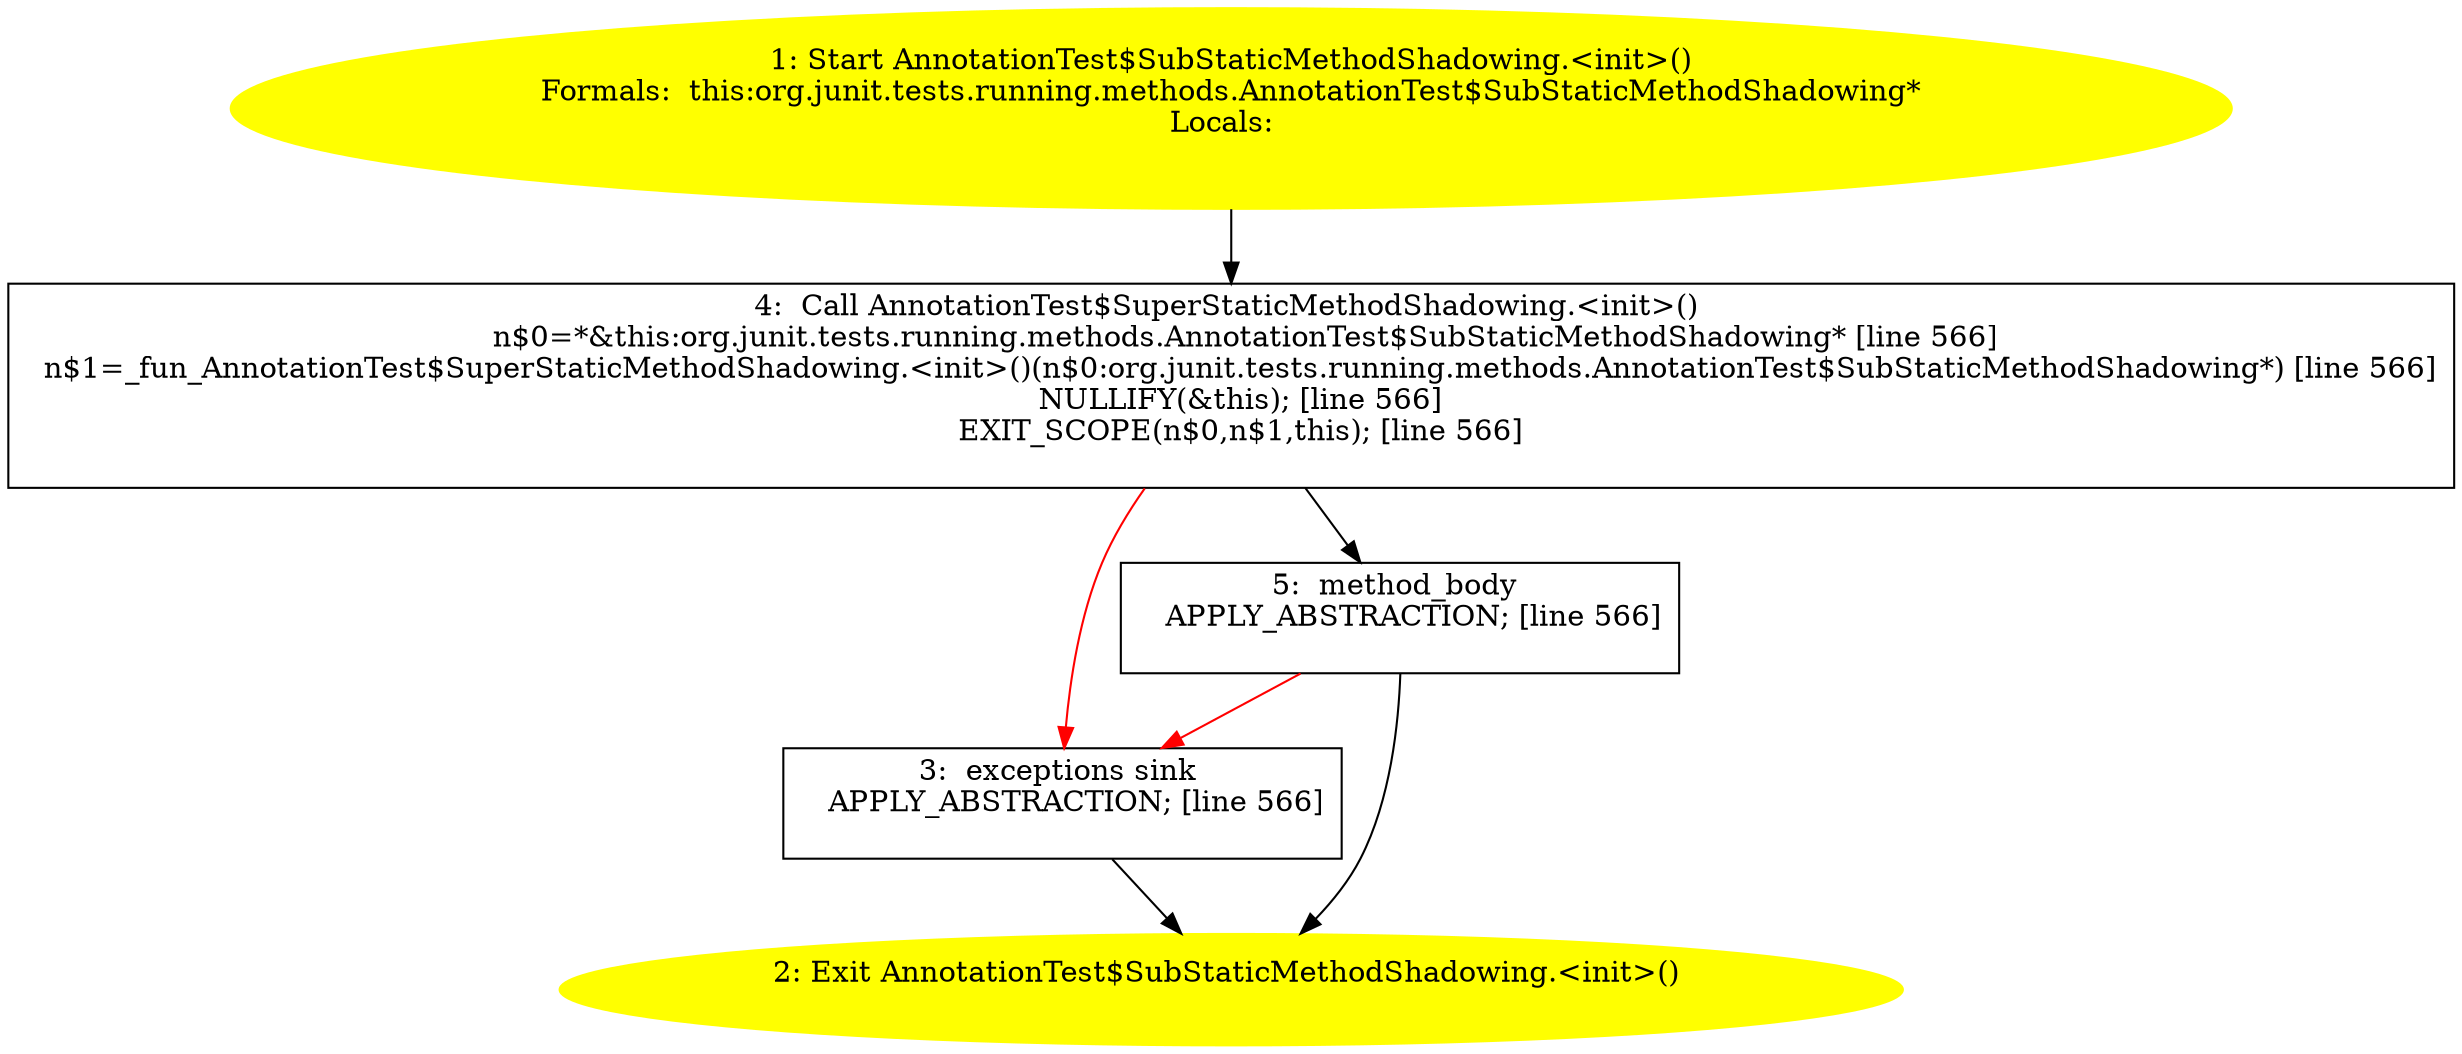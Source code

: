 /* @generated */
digraph cfg {
"org.junit.tests.running.methods.AnnotationTest$SubStaticMethodShadowing.<init>().a494c910ea1593282dc30ba267525e35_1" [label="1: Start AnnotationTest$SubStaticMethodShadowing.<init>()\nFormals:  this:org.junit.tests.running.methods.AnnotationTest$SubStaticMethodShadowing*\nLocals:  \n  " color=yellow style=filled]
	

	 "org.junit.tests.running.methods.AnnotationTest$SubStaticMethodShadowing.<init>().a494c910ea1593282dc30ba267525e35_1" -> "org.junit.tests.running.methods.AnnotationTest$SubStaticMethodShadowing.<init>().a494c910ea1593282dc30ba267525e35_4" ;
"org.junit.tests.running.methods.AnnotationTest$SubStaticMethodShadowing.<init>().a494c910ea1593282dc30ba267525e35_2" [label="2: Exit AnnotationTest$SubStaticMethodShadowing.<init>() \n  " color=yellow style=filled]
	

"org.junit.tests.running.methods.AnnotationTest$SubStaticMethodShadowing.<init>().a494c910ea1593282dc30ba267525e35_3" [label="3:  exceptions sink \n   APPLY_ABSTRACTION; [line 566]\n " shape="box"]
	

	 "org.junit.tests.running.methods.AnnotationTest$SubStaticMethodShadowing.<init>().a494c910ea1593282dc30ba267525e35_3" -> "org.junit.tests.running.methods.AnnotationTest$SubStaticMethodShadowing.<init>().a494c910ea1593282dc30ba267525e35_2" ;
"org.junit.tests.running.methods.AnnotationTest$SubStaticMethodShadowing.<init>().a494c910ea1593282dc30ba267525e35_4" [label="4:  Call AnnotationTest$SuperStaticMethodShadowing.<init>() \n   n$0=*&this:org.junit.tests.running.methods.AnnotationTest$SubStaticMethodShadowing* [line 566]\n  n$1=_fun_AnnotationTest$SuperStaticMethodShadowing.<init>()(n$0:org.junit.tests.running.methods.AnnotationTest$SubStaticMethodShadowing*) [line 566]\n  NULLIFY(&this); [line 566]\n  EXIT_SCOPE(n$0,n$1,this); [line 566]\n " shape="box"]
	

	 "org.junit.tests.running.methods.AnnotationTest$SubStaticMethodShadowing.<init>().a494c910ea1593282dc30ba267525e35_4" -> "org.junit.tests.running.methods.AnnotationTest$SubStaticMethodShadowing.<init>().a494c910ea1593282dc30ba267525e35_5" ;
	 "org.junit.tests.running.methods.AnnotationTest$SubStaticMethodShadowing.<init>().a494c910ea1593282dc30ba267525e35_4" -> "org.junit.tests.running.methods.AnnotationTest$SubStaticMethodShadowing.<init>().a494c910ea1593282dc30ba267525e35_3" [color="red" ];
"org.junit.tests.running.methods.AnnotationTest$SubStaticMethodShadowing.<init>().a494c910ea1593282dc30ba267525e35_5" [label="5:  method_body \n   APPLY_ABSTRACTION; [line 566]\n " shape="box"]
	

	 "org.junit.tests.running.methods.AnnotationTest$SubStaticMethodShadowing.<init>().a494c910ea1593282dc30ba267525e35_5" -> "org.junit.tests.running.methods.AnnotationTest$SubStaticMethodShadowing.<init>().a494c910ea1593282dc30ba267525e35_2" ;
	 "org.junit.tests.running.methods.AnnotationTest$SubStaticMethodShadowing.<init>().a494c910ea1593282dc30ba267525e35_5" -> "org.junit.tests.running.methods.AnnotationTest$SubStaticMethodShadowing.<init>().a494c910ea1593282dc30ba267525e35_3" [color="red" ];
}
